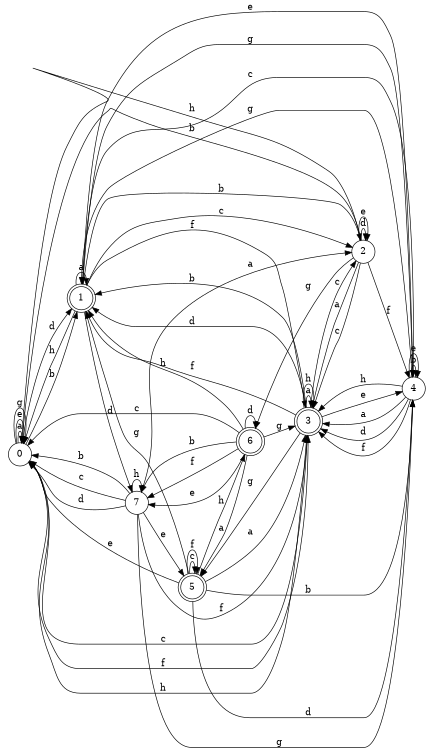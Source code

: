 digraph n7_8 {
__start0 [label="" shape="none"];

rankdir=LR;
size="8,5";

s0 [style="filled", color="black", fillcolor="white" shape="circle", label="0"];
s1 [style="rounded,filled", color="black", fillcolor="white" shape="doublecircle", label="1"];
s2 [style="filled", color="black", fillcolor="white" shape="circle", label="2"];
s3 [style="rounded,filled", color="black", fillcolor="white" shape="doublecircle", label="3"];
s4 [style="filled", color="black", fillcolor="white" shape="circle", label="4"];
s5 [style="rounded,filled", color="black", fillcolor="white" shape="doublecircle", label="5"];
s6 [style="rounded,filled", color="black", fillcolor="white" shape="doublecircle", label="6"];
s7 [style="filled", color="black", fillcolor="white" shape="circle", label="7"];
s0 -> s0 [label="a"];
s0 -> s1 [label="b"];
s0 -> s3 [label="c"];
s0 -> s1 [label="d"];
s0 -> s0 [label="e"];
s0 -> s3 [label="f"];
s0 -> s0 [label="g"];
s0 -> s3 [label="h"];
s1 -> s1 [label="a"];
s1 -> s2 [label="b"];
s1 -> s2 [label="c"];
s1 -> s7 [label="d"];
s1 -> s4 [label="e"];
s1 -> s3 [label="f"];
s1 -> s4 [label="g"];
s1 -> s0 [label="h"];
s2 -> s3 [label="a"];
s2 -> s0 [label="b"];
s2 -> s3 [label="c"];
s2 -> s2 [label="d"];
s2 -> s2 [label="e"];
s2 -> s4 [label="f"];
s2 -> s6 [label="g"];
s2 -> s0 [label="h"];
s3 -> s3 [label="a"];
s3 -> s1 [label="b"];
s3 -> s2 [label="c"];
s3 -> s1 [label="d"];
s3 -> s4 [label="e"];
s3 -> s1 [label="f"];
s3 -> s5 [label="g"];
s3 -> s3 [label="h"];
s4 -> s3 [label="a"];
s4 -> s4 [label="b"];
s4 -> s1 [label="c"];
s4 -> s3 [label="d"];
s4 -> s4 [label="e"];
s4 -> s3 [label="f"];
s4 -> s1 [label="g"];
s4 -> s3 [label="h"];
s5 -> s3 [label="a"];
s5 -> s4 [label="b"];
s5 -> s5 [label="c"];
s5 -> s4 [label="d"];
s5 -> s0 [label="e"];
s5 -> s5 [label="f"];
s5 -> s1 [label="g"];
s5 -> s6 [label="h"];
s6 -> s5 [label="a"];
s6 -> s7 [label="b"];
s6 -> s0 [label="c"];
s6 -> s6 [label="d"];
s6 -> s7 [label="e"];
s6 -> s7 [label="f"];
s6 -> s3 [label="g"];
s6 -> s1 [label="h"];
s7 -> s2 [label="a"];
s7 -> s0 [label="b"];
s7 -> s0 [label="c"];
s7 -> s0 [label="d"];
s7 -> s5 [label="e"];
s7 -> s3 [label="f"];
s7 -> s4 [label="g"];
s7 -> s7 [label="h"];

}